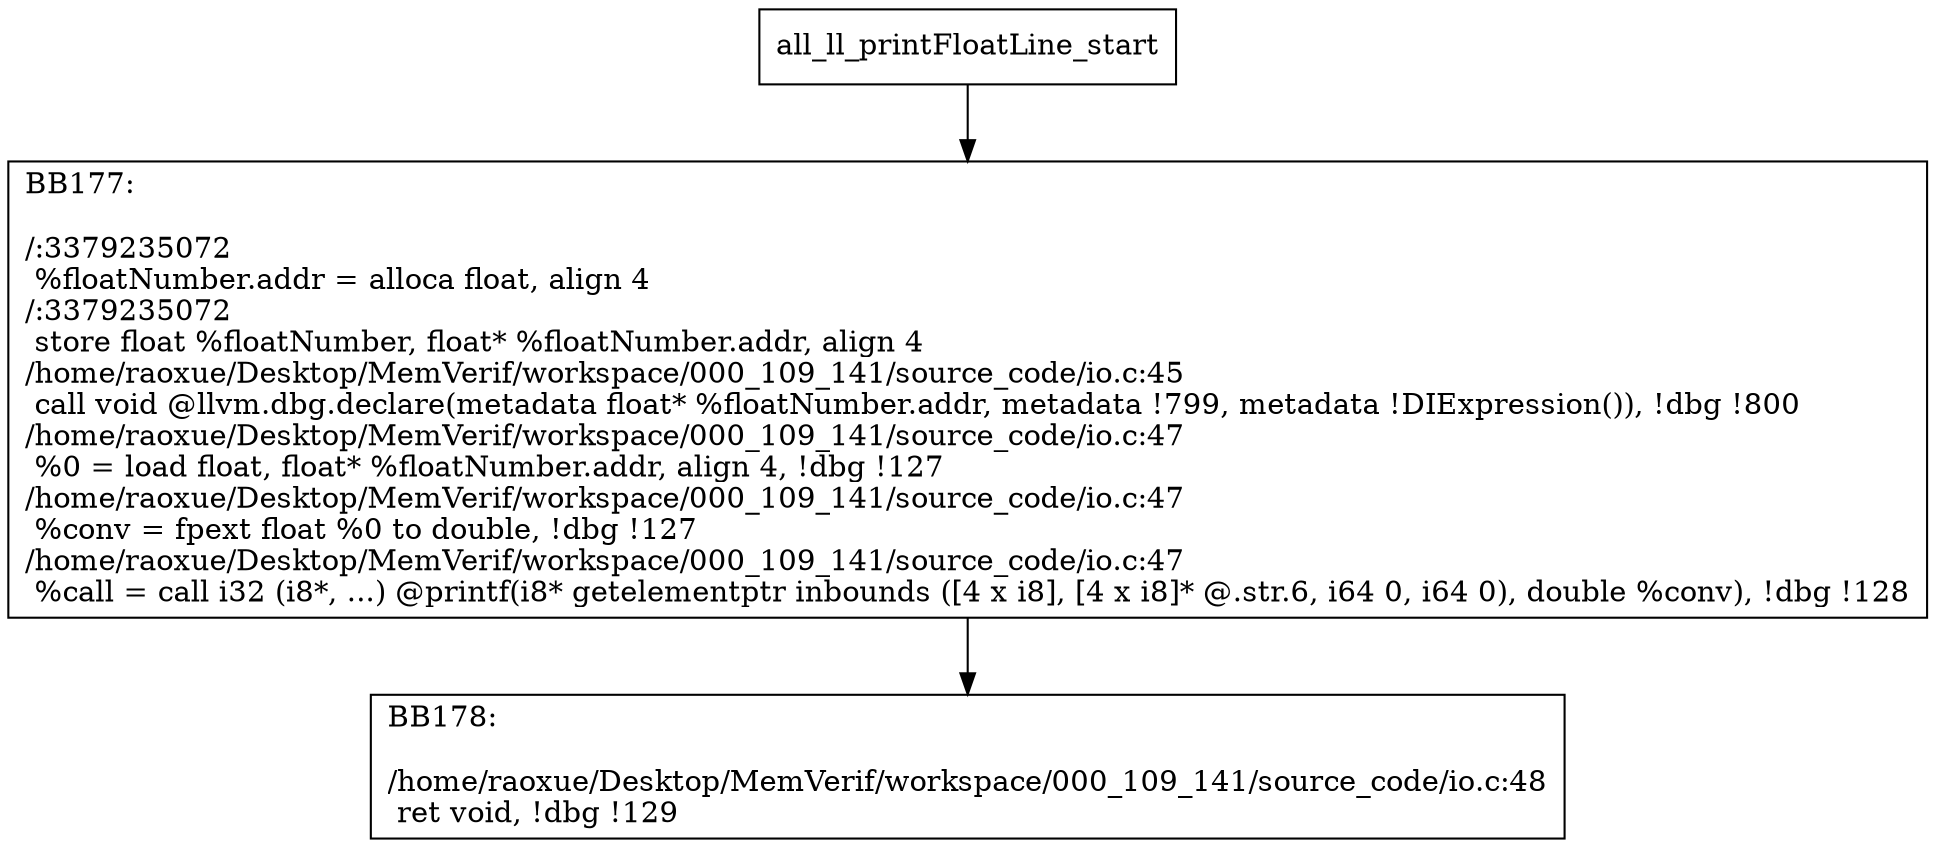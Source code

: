 digraph "CFG for'all_ll_printFloatLine' function" {
	BBall_ll_printFloatLine_start[shape=record,label="{all_ll_printFloatLine_start}"];
	BBall_ll_printFloatLine_start-> all_ll_printFloatLineBB177;
	all_ll_printFloatLineBB177 [shape=record, label="{BB177:\l\l/:3379235072\l
  %floatNumber.addr = alloca float, align 4\l
/:3379235072\l
  store float %floatNumber, float* %floatNumber.addr, align 4\l
/home/raoxue/Desktop/MemVerif/workspace/000_109_141/source_code/io.c:45\l
  call void @llvm.dbg.declare(metadata float* %floatNumber.addr, metadata !799, metadata !DIExpression()), !dbg !800\l
/home/raoxue/Desktop/MemVerif/workspace/000_109_141/source_code/io.c:47\l
  %0 = load float, float* %floatNumber.addr, align 4, !dbg !127\l
/home/raoxue/Desktop/MemVerif/workspace/000_109_141/source_code/io.c:47\l
  %conv = fpext float %0 to double, !dbg !127\l
/home/raoxue/Desktop/MemVerif/workspace/000_109_141/source_code/io.c:47\l
  %call = call i32 (i8*, ...) @printf(i8* getelementptr inbounds ([4 x i8], [4 x i8]* @.str.6, i64 0, i64 0), double %conv), !dbg !128\l
}"];
	all_ll_printFloatLineBB177-> all_ll_printFloatLineBB178;
	all_ll_printFloatLineBB178 [shape=record, label="{BB178:\l\l/home/raoxue/Desktop/MemVerif/workspace/000_109_141/source_code/io.c:48\l
  ret void, !dbg !129\l
}"];
}
